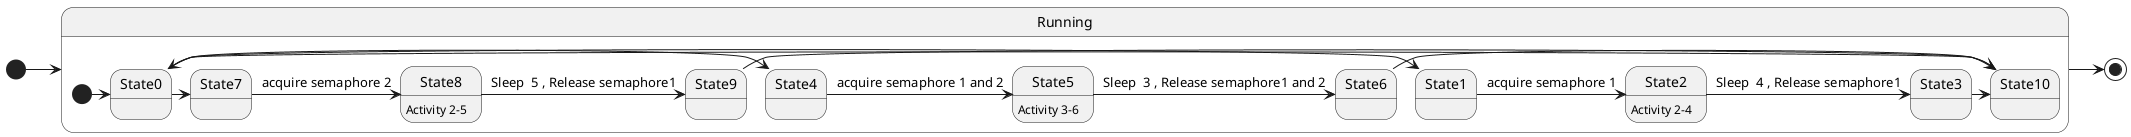 @startuml

[*] -> Running

state Running{

    [*] -> State0

    State0 -> State1
    State1 -> State2 : acquire semaphore 1
    State2 : Activity 2-4
    State2 -> State3 : Sleep  4 , Release semaphore1
    State3 -> State10

    State0 -> State4
    State4 -> State5 : acquire semaphore 1 and 2
    State5 :Activity 3-6
    State5 -> State6 : Sleep  3 , Release semaphore1 and 2
    State6 -> State10

    State0 -> State7
    State7 -> State8 : acquire semaphore 2
    State8 : Activity 2-5
    State8 -> State9 : Sleep  5 , Release semaphore1
    State9 -> State10

    State10 -> State0
}

Running -> [*]

@enduml